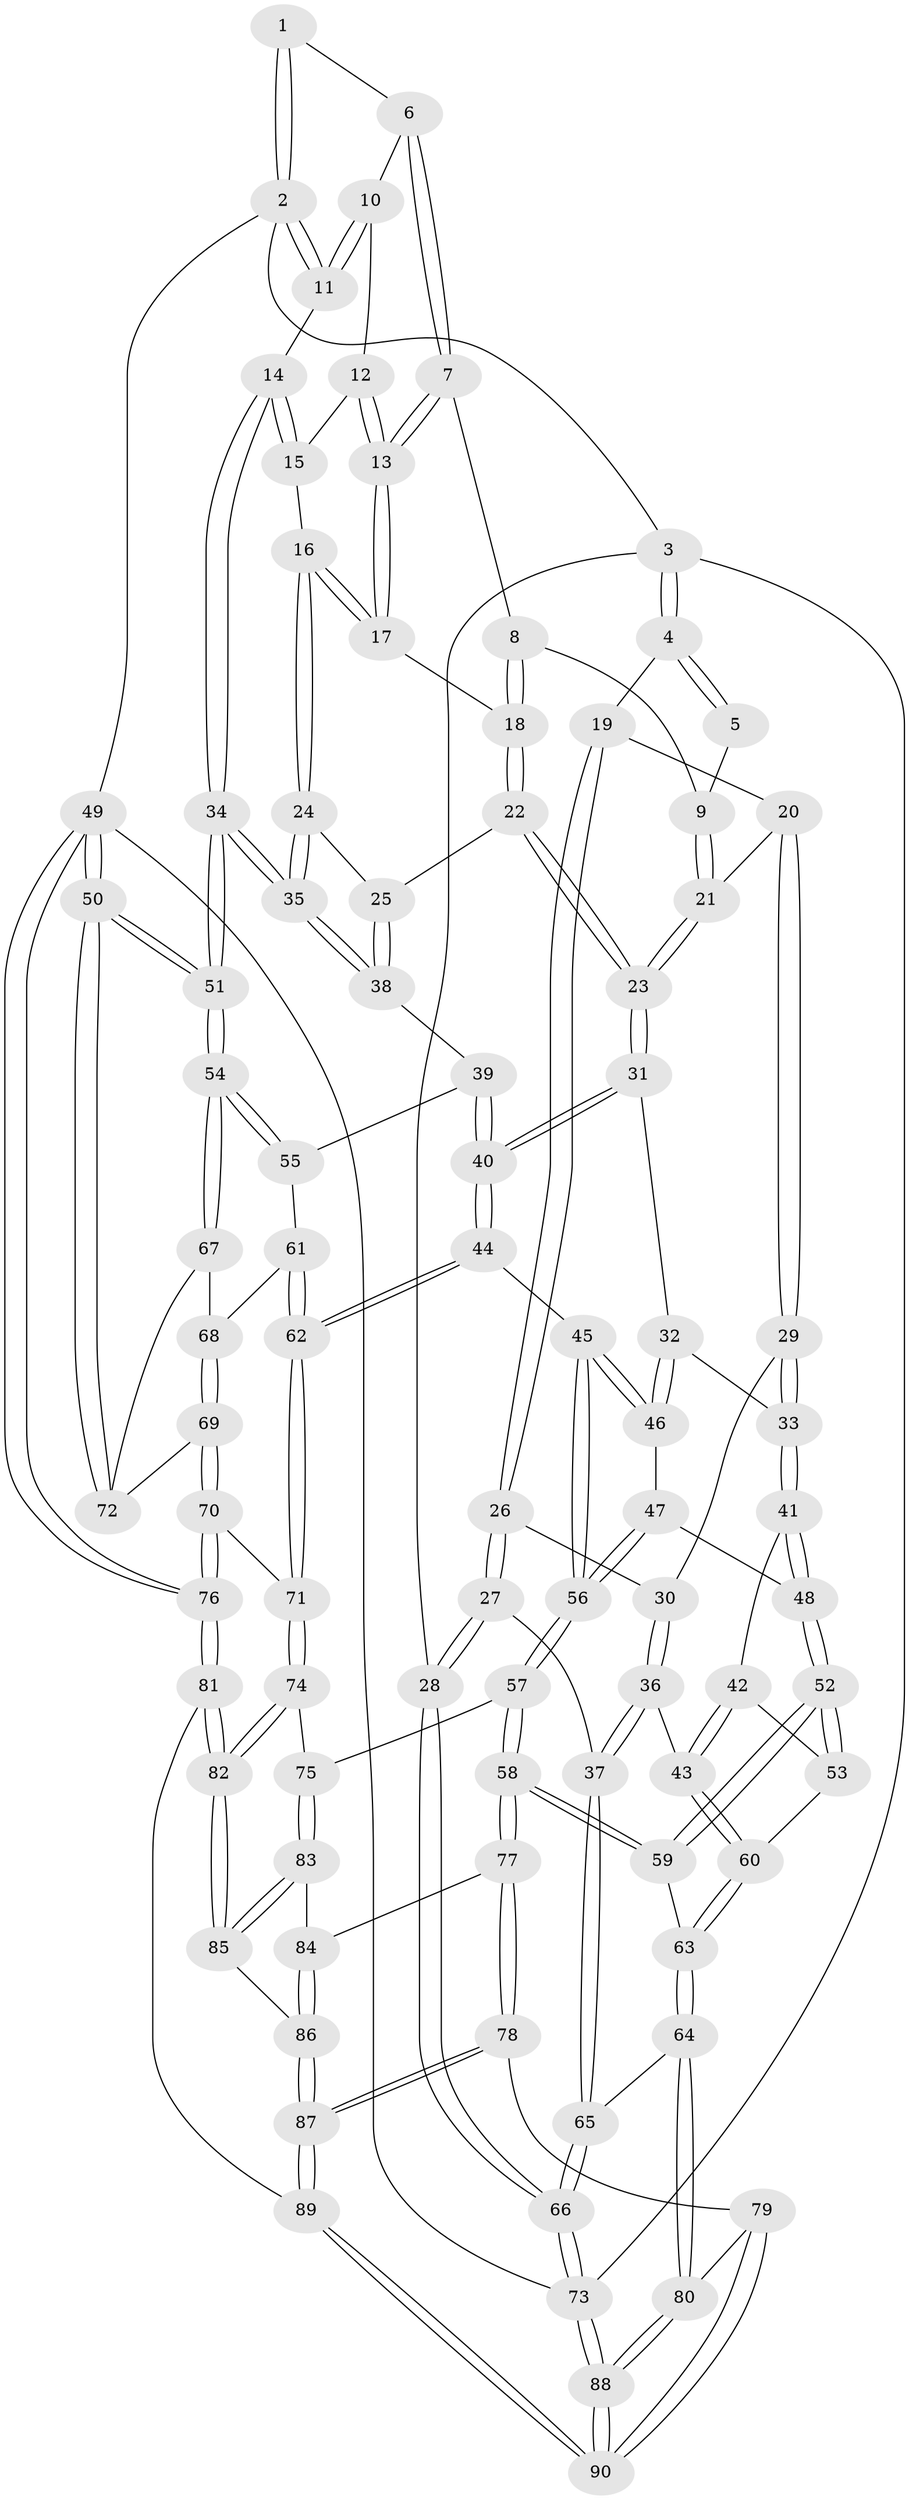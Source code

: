// Generated by graph-tools (version 1.1) at 2025/51/03/09/25 03:51:01]
// undirected, 90 vertices, 222 edges
graph export_dot {
graph [start="1"]
  node [color=gray90,style=filled];
  1 [pos="+0.6905823875542879+0"];
  2 [pos="+1+0"];
  3 [pos="+0+0"];
  4 [pos="+0.005848536908048027+0"];
  5 [pos="+0.657581175497225+0"];
  6 [pos="+0.8904044718733151+0.10992214350954924"];
  7 [pos="+0.791289475967849+0.13645388606260284"];
  8 [pos="+0.6881140732313563+0.09190067327376321"];
  9 [pos="+0.6522586953086146+0.06131789077003792"];
  10 [pos="+0.9232185494636278+0.10566723782373509"];
  11 [pos="+1+0"];
  12 [pos="+0.9038679179545441+0.1761221674261145"];
  13 [pos="+0.8521824853262546+0.22809420733776403"];
  14 [pos="+1+0"];
  15 [pos="+0.9544768043543933+0.21430004964923305"];
  16 [pos="+0.9039599334616725+0.3066172534333664"];
  17 [pos="+0.8550932198156962+0.24863306492362414"];
  18 [pos="+0.7499812161006175+0.27269324295757047"];
  19 [pos="+0.21395125688454006+0.10234258772250382"];
  20 [pos="+0.3128212368830738+0.1820319407476882"];
  21 [pos="+0.554302940983268+0.1810197425955546"];
  22 [pos="+0.7031123016408727+0.3816246050498984"];
  23 [pos="+0.5926661640957859+0.3698391183359645"];
  24 [pos="+0.9255019807068199+0.37109093299165175"];
  25 [pos="+0.7155375243661639+0.3899583680493046"];
  26 [pos="+0.13883213773025221+0.3005780722279788"];
  27 [pos="+0+0.4901961431415667"];
  28 [pos="+0+0.48445304161812414"];
  29 [pos="+0.3498014083662581+0.38203374427342357"];
  30 [pos="+0.22894783384760853+0.3989728751505084"];
  31 [pos="+0.5717001560081336+0.3920090831717001"];
  32 [pos="+0.5478839189352643+0.40881033850450116"];
  33 [pos="+0.3786225823646345+0.42441779605414"];
  34 [pos="+1+0.5319205907798163"];
  35 [pos="+1+0.47556240242270403"];
  36 [pos="+0.09085980395153079+0.5331497027364497"];
  37 [pos="+0.020938184972098196+0.5094944422543422"];
  38 [pos="+0.7506340297728323+0.5150463064202946"];
  39 [pos="+0.7435756960364568+0.5389336694664334"];
  40 [pos="+0.6907330268005527+0.6059268189811726"];
  41 [pos="+0.36600554147259273+0.46287147402518014"];
  42 [pos="+0.3594166991482+0.4734010131594576"];
  43 [pos="+0.10942163872571106+0.5455456765325162"];
  44 [pos="+0.6700601544426412+0.6562141460116367"];
  45 [pos="+0.619530345167922+0.6449470836811216"];
  46 [pos="+0.5455915036455183+0.5705458684618386"];
  47 [pos="+0.5071609999079809+0.5808394406930794"];
  48 [pos="+0.48558048766160505+0.5824844915019914"];
  49 [pos="+1+1"];
  50 [pos="+1+1"];
  51 [pos="+1+0.5531722579143953"];
  52 [pos="+0.37398400968403583+0.6737313148003322"];
  53 [pos="+0.3507940086264939+0.561325312117958"];
  54 [pos="+1+0.5703510712887624"];
  55 [pos="+0.8542018428596194+0.6024053141603943"];
  56 [pos="+0.4762615564411567+0.7295345615636457"];
  57 [pos="+0.44700537116602423+0.7518746363739006"];
  58 [pos="+0.39199033429354346+0.7664074931335031"];
  59 [pos="+0.3649948532275908+0.731098665163362"];
  60 [pos="+0.15671080002848548+0.6104719303684202"];
  61 [pos="+0.7658434149831216+0.6754612365777276"];
  62 [pos="+0.6908420369475492+0.6898215882342595"];
  63 [pos="+0.19868978646856456+0.7019107639872365"];
  64 [pos="+0.11179524847001612+0.8244832027178968"];
  65 [pos="+0.0652699675831245+0.8312601279492763"];
  66 [pos="+0+0.9544185729054779"];
  67 [pos="+0.8808218103197566+0.7029209615067933"];
  68 [pos="+0.8703907988860237+0.7058082551113691"];
  69 [pos="+0.819557030450164+0.7831515702815748"];
  70 [pos="+0.7978905844911164+0.7894114716399354"];
  71 [pos="+0.695692840513113+0.7619214621375434"];
  72 [pos="+0.8836172305555046+0.8025414173981315"];
  73 [pos="+0+1"];
  74 [pos="+0.6751852050431403+0.8041801863069835"];
  75 [pos="+0.633369016887162+0.819492544549471"];
  76 [pos="+0.989376701196182+1"];
  77 [pos="+0.3910125868074663+0.7894251894699964"];
  78 [pos="+0.36079239546612996+0.8693399008841359"];
  79 [pos="+0.26891737573650687+0.9423887389335265"];
  80 [pos="+0.19187699430650074+0.904628413340506"];
  81 [pos="+0.8651777852170858+1"];
  82 [pos="+0.829465267742336+1"];
  83 [pos="+0.5927544193554248+0.8654083919777826"];
  84 [pos="+0.5033023342005383+0.8688691050916983"];
  85 [pos="+0.5842564338602139+0.9134689935038645"];
  86 [pos="+0.5206650007431406+0.9632872115295011"];
  87 [pos="+0.49139944539043845+1"];
  88 [pos="+0+1"];
  89 [pos="+0.5262035404684263+1"];
  90 [pos="+0.2687223696891688+1"];
  1 -- 2;
  1 -- 2;
  1 -- 6;
  2 -- 3;
  2 -- 11;
  2 -- 11;
  2 -- 49;
  3 -- 4;
  3 -- 4;
  3 -- 28;
  3 -- 73;
  4 -- 5;
  4 -- 5;
  4 -- 19;
  5 -- 9;
  6 -- 7;
  6 -- 7;
  6 -- 10;
  7 -- 8;
  7 -- 13;
  7 -- 13;
  8 -- 9;
  8 -- 18;
  8 -- 18;
  9 -- 21;
  9 -- 21;
  10 -- 11;
  10 -- 11;
  10 -- 12;
  11 -- 14;
  12 -- 13;
  12 -- 13;
  12 -- 15;
  13 -- 17;
  13 -- 17;
  14 -- 15;
  14 -- 15;
  14 -- 34;
  14 -- 34;
  15 -- 16;
  16 -- 17;
  16 -- 17;
  16 -- 24;
  16 -- 24;
  17 -- 18;
  18 -- 22;
  18 -- 22;
  19 -- 20;
  19 -- 26;
  19 -- 26;
  20 -- 21;
  20 -- 29;
  20 -- 29;
  21 -- 23;
  21 -- 23;
  22 -- 23;
  22 -- 23;
  22 -- 25;
  23 -- 31;
  23 -- 31;
  24 -- 25;
  24 -- 35;
  24 -- 35;
  25 -- 38;
  25 -- 38;
  26 -- 27;
  26 -- 27;
  26 -- 30;
  27 -- 28;
  27 -- 28;
  27 -- 37;
  28 -- 66;
  28 -- 66;
  29 -- 30;
  29 -- 33;
  29 -- 33;
  30 -- 36;
  30 -- 36;
  31 -- 32;
  31 -- 40;
  31 -- 40;
  32 -- 33;
  32 -- 46;
  32 -- 46;
  33 -- 41;
  33 -- 41;
  34 -- 35;
  34 -- 35;
  34 -- 51;
  34 -- 51;
  35 -- 38;
  35 -- 38;
  36 -- 37;
  36 -- 37;
  36 -- 43;
  37 -- 65;
  37 -- 65;
  38 -- 39;
  39 -- 40;
  39 -- 40;
  39 -- 55;
  40 -- 44;
  40 -- 44;
  41 -- 42;
  41 -- 48;
  41 -- 48;
  42 -- 43;
  42 -- 43;
  42 -- 53;
  43 -- 60;
  43 -- 60;
  44 -- 45;
  44 -- 62;
  44 -- 62;
  45 -- 46;
  45 -- 46;
  45 -- 56;
  45 -- 56;
  46 -- 47;
  47 -- 48;
  47 -- 56;
  47 -- 56;
  48 -- 52;
  48 -- 52;
  49 -- 50;
  49 -- 50;
  49 -- 76;
  49 -- 76;
  49 -- 73;
  50 -- 51;
  50 -- 51;
  50 -- 72;
  50 -- 72;
  51 -- 54;
  51 -- 54;
  52 -- 53;
  52 -- 53;
  52 -- 59;
  52 -- 59;
  53 -- 60;
  54 -- 55;
  54 -- 55;
  54 -- 67;
  54 -- 67;
  55 -- 61;
  56 -- 57;
  56 -- 57;
  57 -- 58;
  57 -- 58;
  57 -- 75;
  58 -- 59;
  58 -- 59;
  58 -- 77;
  58 -- 77;
  59 -- 63;
  60 -- 63;
  60 -- 63;
  61 -- 62;
  61 -- 62;
  61 -- 68;
  62 -- 71;
  62 -- 71;
  63 -- 64;
  63 -- 64;
  64 -- 65;
  64 -- 80;
  64 -- 80;
  65 -- 66;
  65 -- 66;
  66 -- 73;
  66 -- 73;
  67 -- 68;
  67 -- 72;
  68 -- 69;
  68 -- 69;
  69 -- 70;
  69 -- 70;
  69 -- 72;
  70 -- 71;
  70 -- 76;
  70 -- 76;
  71 -- 74;
  71 -- 74;
  73 -- 88;
  73 -- 88;
  74 -- 75;
  74 -- 82;
  74 -- 82;
  75 -- 83;
  75 -- 83;
  76 -- 81;
  76 -- 81;
  77 -- 78;
  77 -- 78;
  77 -- 84;
  78 -- 79;
  78 -- 87;
  78 -- 87;
  79 -- 80;
  79 -- 90;
  79 -- 90;
  80 -- 88;
  80 -- 88;
  81 -- 82;
  81 -- 82;
  81 -- 89;
  82 -- 85;
  82 -- 85;
  83 -- 84;
  83 -- 85;
  83 -- 85;
  84 -- 86;
  84 -- 86;
  85 -- 86;
  86 -- 87;
  86 -- 87;
  87 -- 89;
  87 -- 89;
  88 -- 90;
  88 -- 90;
  89 -- 90;
  89 -- 90;
}
